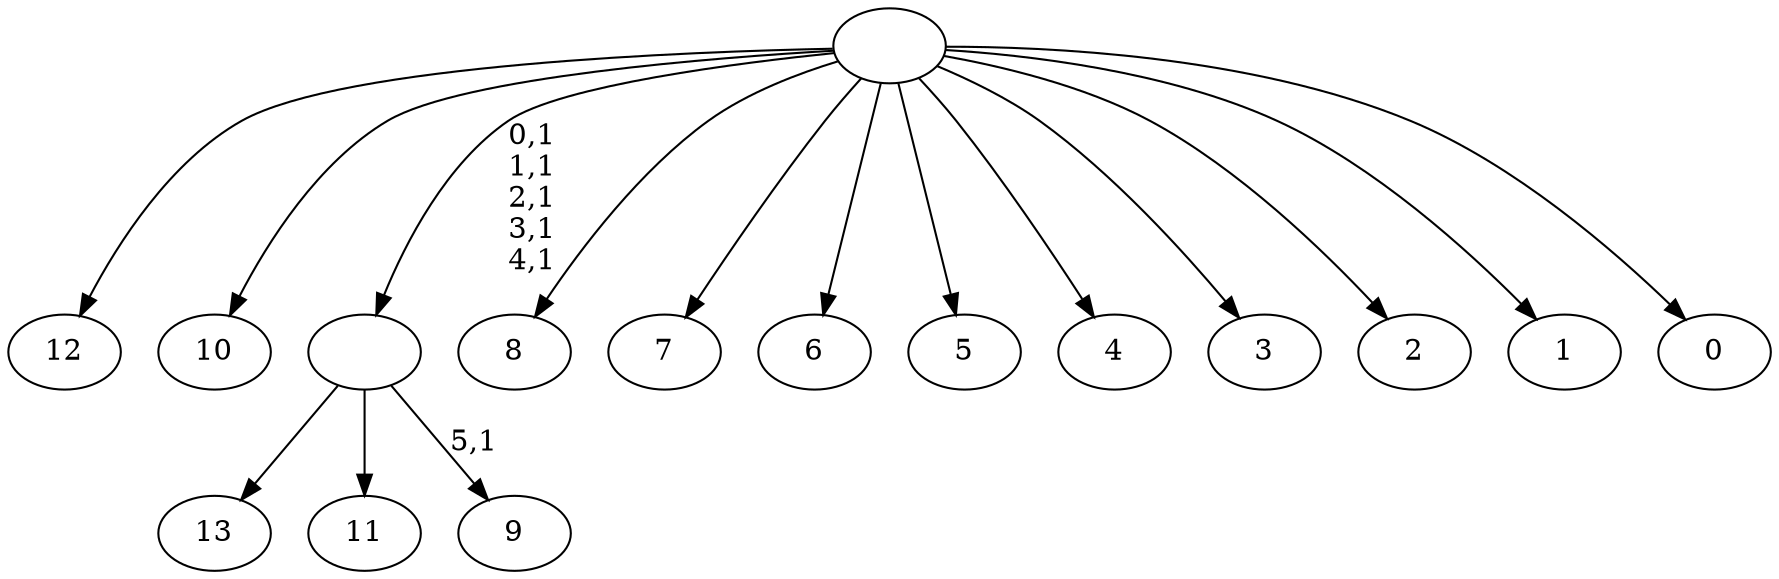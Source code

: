 digraph T {
	20 [label="13"]
	19 [label="12"]
	18 [label="11"]
	17 [label="10"]
	16 [label="9"]
	14 [label=""]
	9 [label="8"]
	8 [label="7"]
	7 [label="6"]
	6 [label="5"]
	5 [label="4"]
	4 [label="3"]
	3 [label="2"]
	2 [label="1"]
	1 [label="0"]
	0 [label=""]
	14 -> 16 [label="5,1"]
	14 -> 20 [label=""]
	14 -> 18 [label=""]
	0 -> 14 [label="0,1\n1,1\n2,1\n3,1\n4,1"]
	0 -> 19 [label=""]
	0 -> 17 [label=""]
	0 -> 9 [label=""]
	0 -> 8 [label=""]
	0 -> 7 [label=""]
	0 -> 6 [label=""]
	0 -> 5 [label=""]
	0 -> 4 [label=""]
	0 -> 3 [label=""]
	0 -> 2 [label=""]
	0 -> 1 [label=""]
}
